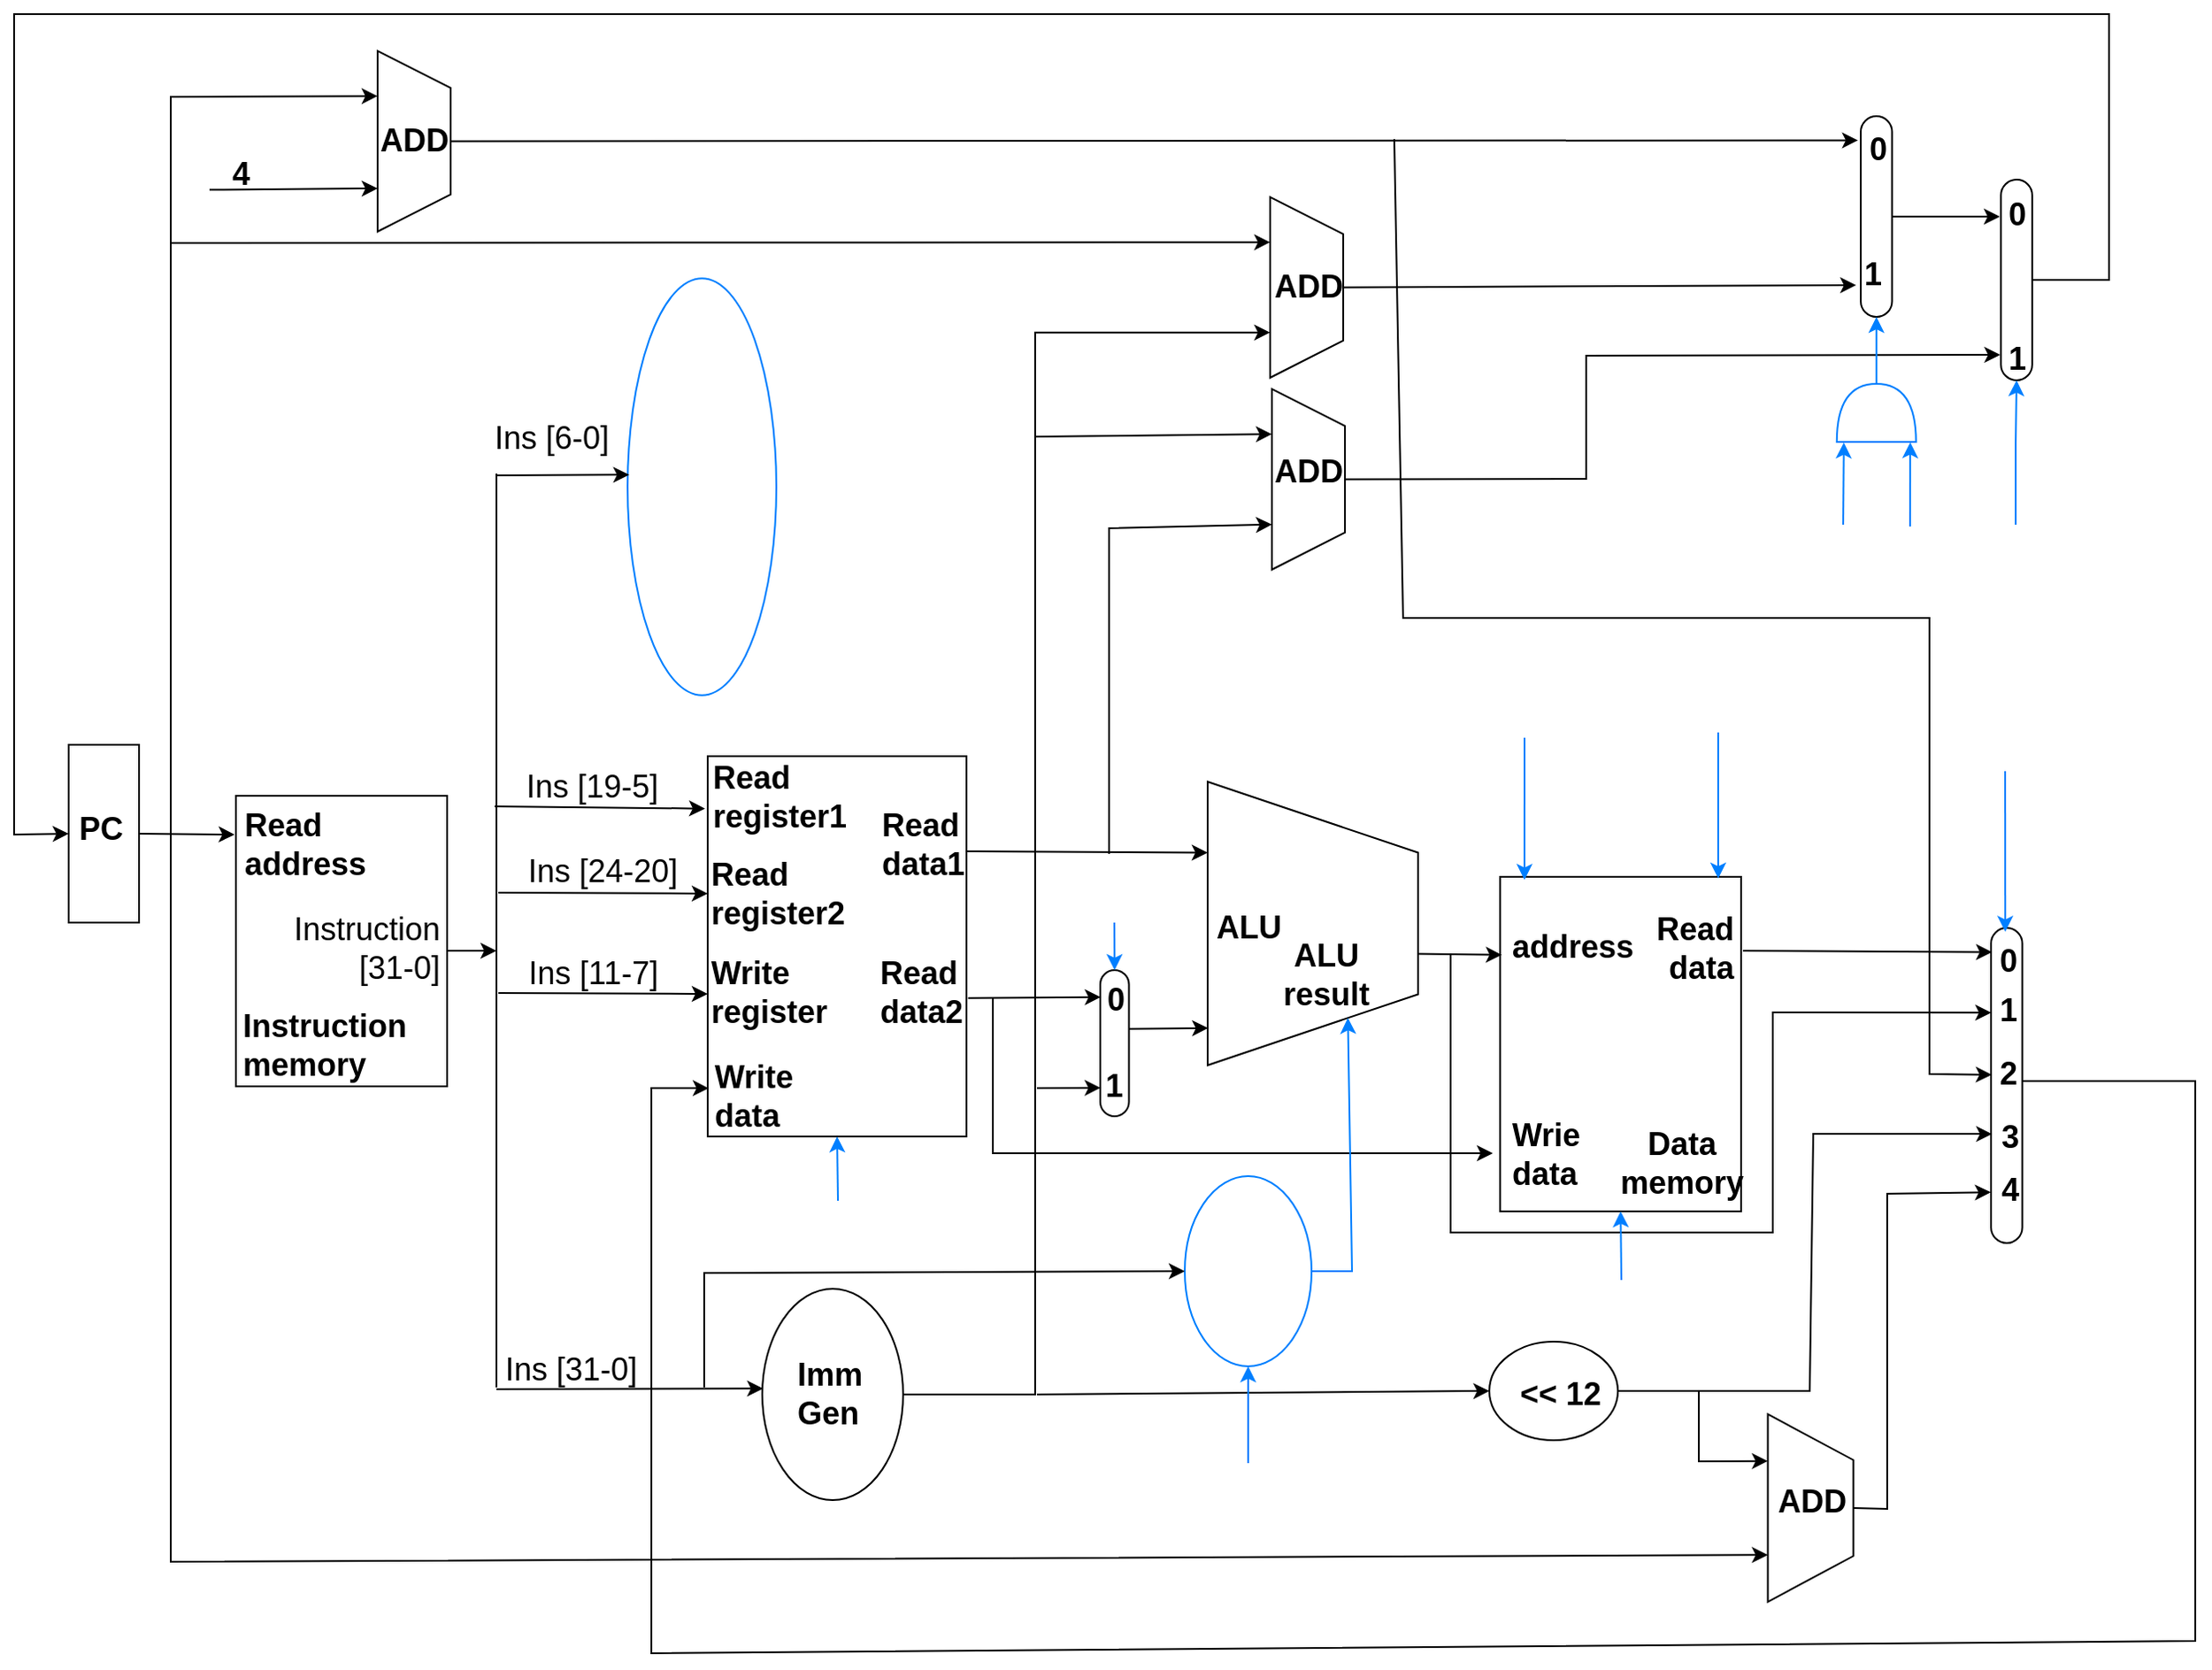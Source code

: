 <mxfile version="24.6.5" type="device">
  <diagram name="Page-1" id="edf60f1a-56cd-e834-aa8a-f176f3a09ee4">
    <mxGraphModel dx="2055" dy="733" grid="0" gridSize="10" guides="1" tooltips="1" connect="1" arrows="1" fold="1" page="0" pageScale="1" pageWidth="1100" pageHeight="850" background="none" math="0" shadow="0">
      <root>
        <mxCell id="0" />
        <mxCell id="1" parent="0" />
        <mxCell id="1gM_MYu2zcnsxkpQIaez-31" value="" style="group" parent="1" vertex="1" connectable="0">
          <mxGeometry x="-526" y="415.5" width="163" height="226" as="geometry" />
        </mxCell>
        <mxCell id="1gM_MYu2zcnsxkpQIaez-19" value="" style="rounded=0;whiteSpace=wrap;html=1;" parent="1gM_MYu2zcnsxkpQIaez-31" vertex="1">
          <mxGeometry y="6" width="147" height="216" as="geometry" />
        </mxCell>
        <mxCell id="1gM_MYu2zcnsxkpQIaez-23" value="&lt;span style=&quot;font-size: 18px;&quot;&gt;&lt;b&gt;Read&lt;/b&gt;&lt;/span&gt;&lt;div&gt;&lt;span style=&quot;font-size: 18px;&quot;&gt;&lt;b&gt;register1&lt;/b&gt;&lt;/span&gt;&lt;/div&gt;" style="text;html=1;align=left;verticalAlign=middle;resizable=0;points=[];autosize=1;strokeColor=none;fillColor=none;" parent="1gM_MYu2zcnsxkpQIaez-31" vertex="1">
          <mxGeometry x="1" y="2" width="94" height="55" as="geometry" />
        </mxCell>
        <mxCell id="1gM_MYu2zcnsxkpQIaez-26" value="&lt;span style=&quot;font-size: 18px;&quot;&gt;&lt;b&gt;Read&lt;/b&gt;&lt;/span&gt;&lt;div&gt;&lt;span style=&quot;font-size: 18px;&quot;&gt;&lt;b&gt;register2&lt;/b&gt;&lt;/span&gt;&lt;/div&gt;" style="text;html=1;align=left;verticalAlign=middle;resizable=0;points=[];autosize=1;strokeColor=none;fillColor=none;" parent="1gM_MYu2zcnsxkpQIaez-31" vertex="1">
          <mxGeometry y="57" width="94" height="55" as="geometry" />
        </mxCell>
        <mxCell id="1gM_MYu2zcnsxkpQIaez-27" value="&lt;span style=&quot;font-size: 18px;&quot;&gt;&lt;b&gt;Write&lt;/b&gt;&lt;/span&gt;&lt;div&gt;&lt;span style=&quot;font-size: 18px;&quot;&gt;&lt;b&gt;register&lt;/b&gt;&lt;/span&gt;&lt;/div&gt;" style="text;html=1;align=left;verticalAlign=middle;resizable=0;points=[];autosize=1;strokeColor=none;fillColor=none;" parent="1gM_MYu2zcnsxkpQIaez-31" vertex="1">
          <mxGeometry y="113" width="84" height="55" as="geometry" />
        </mxCell>
        <mxCell id="1gM_MYu2zcnsxkpQIaez-28" value="&lt;span style=&quot;font-size: 18px;&quot;&gt;&lt;b&gt;Write&lt;/b&gt;&lt;/span&gt;&lt;div&gt;&lt;span style=&quot;font-size: 18px;&quot;&gt;&lt;b&gt;data&lt;/b&gt;&lt;/span&gt;&lt;/div&gt;" style="text;html=1;align=left;verticalAlign=middle;resizable=0;points=[];autosize=1;strokeColor=none;fillColor=none;" parent="1gM_MYu2zcnsxkpQIaez-31" vertex="1">
          <mxGeometry x="2" y="172" width="63" height="55" as="geometry" />
        </mxCell>
        <mxCell id="1gM_MYu2zcnsxkpQIaez-29" value="&lt;span style=&quot;font-size: 18px;&quot;&gt;&lt;b&gt;Read&lt;/b&gt;&lt;/span&gt;&lt;div&gt;&lt;span style=&quot;font-size: 18px;&quot;&gt;&lt;b&gt;data&lt;/b&gt;&lt;/span&gt;&lt;span style=&quot;color: rgba(0, 0, 0, 0); font-family: monospace; font-size: 0px; background-color: initial;&quot;&gt;%3CmxGraphModel%3E%3Croot%3E%3CmxCell%20id%3D%220%22%2F%3E%3CmxCell%20id%3D%221%22%20parent%3D%220%22%2F%3E%3CmxCell%20id%3D%222%22%20value%3D%22%26lt%3Bspan%20style%3D%26quot%3Bfont-size%3A%2018px%3B%26quot%3B%26gt%3B%26lt%3Bb%26gt%3BRead%26lt%3B%2Fb%26gt%3B%26lt%3B%2Fspan%26gt%3B%26lt%3Bdiv%26gt%3B%26lt%3Bspan%20style%3D%26quot%3Bfont-size%3A%2018px%3B%26quot%3B%26gt%3B%26lt%3Bb%26gt%3Bregister1%26lt%3B%2Fb%26gt%3B%26lt%3B%2Fspan%26gt%3B%26lt%3B%2Fdiv%26gt%3B%22%20style%3D%22text%3Bhtml%3D1%3Balign%3Dleft%3BverticalAlign%3Dmiddle%3Bresizable%3D0%3Bpoints%3D%5B%5D%3Bautosize%3D1%3BstrokeColor%3Dnone%3BfillColor%3Dnone%3B%22%20vertex%3D%221%22%20parent%3D%221%22%3E%3CmxGeometry%20x%3D%22-472%22%20y%3D%22320%22%20width%3D%2294%22%20height%3D%2255%22%20as%3D%22geometry%22%2F%3E%3C%2FmxCell%3E%3C%2Froot%3E%3C%2FmxGraphModel%3E&lt;/span&gt;&lt;b style=&quot;font-size: 18px; background-color: initial;&quot;&gt;1&lt;/b&gt;&lt;/div&gt;" style="text;html=1;align=left;verticalAlign=middle;resizable=0;points=[];autosize=1;strokeColor=none;fillColor=none;" parent="1gM_MYu2zcnsxkpQIaez-31" vertex="1">
          <mxGeometry x="97" y="28.5" width="65" height="55" as="geometry" />
        </mxCell>
        <mxCell id="1gM_MYu2zcnsxkpQIaez-30" value="&lt;span style=&quot;font-size: 18px;&quot;&gt;&lt;b&gt;Read&lt;/b&gt;&lt;/span&gt;&lt;div&gt;&lt;span style=&quot;font-size: 18px;&quot;&gt;&lt;b&gt;data2&lt;/b&gt;&lt;/span&gt;&lt;/div&gt;" style="text;html=1;align=left;verticalAlign=middle;resizable=0;points=[];autosize=1;strokeColor=none;fillColor=none;" parent="1gM_MYu2zcnsxkpQIaez-31" vertex="1">
          <mxGeometry x="96" y="113" width="65" height="55" as="geometry" />
        </mxCell>
        <mxCell id="1gM_MYu2zcnsxkpQIaez-37" value="" style="group" parent="1" vertex="1" connectable="0">
          <mxGeometry x="-794" y="444" width="120" height="169" as="geometry" />
        </mxCell>
        <mxCell id="1gM_MYu2zcnsxkpQIaez-32" value="" style="rounded=0;whiteSpace=wrap;html=1;points=[[0,0,0,0,0],[0,0.18,0,0,0],[0,0.5,0,0,0],[0,0.75,0,0,0],[0,1,0,0,0],[0.25,0,0,0,0],[0.25,1,0,0,0],[0.5,0,0,0,0],[0.5,1,0,0,0],[0.75,0,0,0,0],[0.75,1,0,0,0],[1,0,0,0,0],[1,0.25,0,0,0],[1,0.5,0,0,0],[1,0.75,0,0,0],[1,1,0,0,0]];" parent="1gM_MYu2zcnsxkpQIaez-37" vertex="1">
          <mxGeometry width="120" height="165" as="geometry" />
        </mxCell>
        <mxCell id="1gM_MYu2zcnsxkpQIaez-33" value="&lt;span style=&quot;font-size: 18px;&quot;&gt;&lt;b&gt;Read&lt;/b&gt;&lt;/span&gt;&lt;div&gt;&lt;span style=&quot;font-size: 18px;&quot;&gt;&lt;b&gt;address&lt;/b&gt;&lt;/span&gt;&lt;/div&gt;" style="text;html=1;align=left;verticalAlign=middle;resizable=0;points=[];autosize=1;strokeColor=none;fillColor=none;" parent="1gM_MYu2zcnsxkpQIaez-37" vertex="1">
          <mxGeometry x="3" width="87" height="55" as="geometry" />
        </mxCell>
        <mxCell id="1gM_MYu2zcnsxkpQIaez-34" value="&lt;span style=&quot;font-size: 18px;&quot;&gt;&lt;b&gt;Instruction&lt;/b&gt;&lt;/span&gt;&lt;div&gt;&lt;span style=&quot;font-size: 18px;&quot;&gt;&lt;b&gt;memory&lt;/b&gt;&lt;/span&gt;&lt;/div&gt;" style="text;html=1;align=left;verticalAlign=middle;resizable=0;points=[];autosize=1;strokeColor=none;fillColor=none;" parent="1gM_MYu2zcnsxkpQIaez-37" vertex="1">
          <mxGeometry x="2" y="114" width="111" height="55" as="geometry" />
        </mxCell>
        <mxCell id="1gM_MYu2zcnsxkpQIaez-35" value="&lt;span style=&quot;font-size: 18px;&quot;&gt;Instruction&lt;/span&gt;&lt;div&gt;&lt;span style=&quot;font-size: 18px;&quot;&gt;[31-0]&lt;/span&gt;&lt;/div&gt;" style="text;html=1;align=right;verticalAlign=middle;resizable=0;points=[];autosize=1;strokeColor=none;fillColor=none;" parent="1gM_MYu2zcnsxkpQIaez-37" vertex="1">
          <mxGeometry x="16" y="59" width="101" height="55" as="geometry" />
        </mxCell>
        <mxCell id="1gM_MYu2zcnsxkpQIaez-40" value="" style="group" parent="1" vertex="1" connectable="0">
          <mxGeometry x="-495" y="724" width="80" height="120" as="geometry" />
        </mxCell>
        <mxCell id="1gM_MYu2zcnsxkpQIaez-38" value="" style="ellipse;whiteSpace=wrap;html=1;rotation=90;" parent="1gM_MYu2zcnsxkpQIaez-40" vertex="1">
          <mxGeometry x="-20" y="20" width="120" height="80" as="geometry" />
        </mxCell>
        <mxCell id="1gM_MYu2zcnsxkpQIaez-39" value="&lt;span style=&quot;font-size: 18px;&quot;&gt;&lt;b&gt;Imm&lt;/b&gt;&lt;/span&gt;&lt;div&gt;&lt;span style=&quot;font-size: 18px;&quot;&gt;&lt;b&gt;Gen&lt;/b&gt;&lt;/span&gt;&lt;/div&gt;" style="text;html=1;align=left;verticalAlign=middle;resizable=0;points=[];autosize=1;strokeColor=none;fillColor=none;" parent="1gM_MYu2zcnsxkpQIaez-40" vertex="1">
          <mxGeometry x="18" y="32.5" width="55" height="55" as="geometry" />
        </mxCell>
        <mxCell id="1gM_MYu2zcnsxkpQIaez-47" value="" style="group" parent="1" vertex="1" connectable="0">
          <mxGeometry x="-889" y="415" width="50" height="101" as="geometry" />
        </mxCell>
        <mxCell id="1gM_MYu2zcnsxkpQIaez-45" value="" style="rounded=0;whiteSpace=wrap;html=1;" parent="1gM_MYu2zcnsxkpQIaez-47" vertex="1">
          <mxGeometry width="40" height="101" as="geometry" />
        </mxCell>
        <mxCell id="1gM_MYu2zcnsxkpQIaez-46" value="&lt;b style=&quot;font-size: 18px;&quot;&gt;PC&lt;/b&gt;" style="text;html=1;align=left;verticalAlign=middle;resizable=0;points=[];autosize=1;strokeColor=none;fillColor=none;" parent="1gM_MYu2zcnsxkpQIaez-47" vertex="1">
          <mxGeometry x="3.5" y="31" width="43" height="34" as="geometry" />
        </mxCell>
        <mxCell id="1gM_MYu2zcnsxkpQIaez-55" value="" style="group" parent="1" vertex="1" connectable="0">
          <mxGeometry x="-575.63" y="131" width="160.63" height="275" as="geometry" />
        </mxCell>
        <mxCell id="1gM_MYu2zcnsxkpQIaez-51" value="" style="ellipse;whiteSpace=wrap;html=1;rotation=90;fillColor=#FFFFFF;strokeColor=#007FFF;" parent="1gM_MYu2zcnsxkpQIaez-55" vertex="1">
          <mxGeometry x="-72" y="95.25" width="236.75" height="84.5" as="geometry" />
        </mxCell>
        <mxCell id="1gM_MYu2zcnsxkpQIaez-62" value="" style="group" parent="1" vertex="1" connectable="0">
          <mxGeometry x="-255" y="660" width="72" height="108" as="geometry" />
        </mxCell>
        <mxCell id="1gM_MYu2zcnsxkpQIaez-60" value="" style="ellipse;whiteSpace=wrap;html=1;rotation=90;strokeColor=#007FFF;" parent="1gM_MYu2zcnsxkpQIaez-62" vertex="1">
          <mxGeometry x="-18" y="18" width="108" height="72" as="geometry" />
        </mxCell>
        <mxCell id="1gM_MYu2zcnsxkpQIaez-64" value="" style="group" parent="1" vertex="1" connectable="0">
          <mxGeometry x="-242" y="436" width="140.25" height="161" as="geometry" />
        </mxCell>
        <mxCell id="1gM_MYu2zcnsxkpQIaez-65" value="" style="shape=trapezoid;perimeter=trapezoidPerimeter;whiteSpace=wrap;html=1;fixedSize=1;rotation=90;size=40.28;" parent="1gM_MYu2zcnsxkpQIaez-64" vertex="1">
          <mxGeometry x="-20.75" y="20.75" width="161" height="119.5" as="geometry" />
        </mxCell>
        <mxCell id="1gM_MYu2zcnsxkpQIaez-66" value="&lt;div style=&quot;&quot;&gt;&lt;b style=&quot;font-size: 18px; background-color: initial;&quot;&gt;ALU&lt;/b&gt;&lt;/div&gt;" style="text;html=1;align=center;verticalAlign=middle;resizable=0;points=[];autosize=1;strokeColor=none;fillColor=none;" parent="1gM_MYu2zcnsxkpQIaez-64" vertex="1">
          <mxGeometry x="-5" y="66" width="55" height="34" as="geometry" />
        </mxCell>
        <mxCell id="1gM_MYu2zcnsxkpQIaez-68" value="&lt;div style=&quot;&quot;&gt;&lt;span style=&quot;font-size: 18px;&quot;&gt;&lt;b&gt;ALU&lt;/b&gt;&lt;/span&gt;&lt;/div&gt;&lt;div style=&quot;&quot;&gt;&lt;span style=&quot;font-size: 18px;&quot;&gt;&lt;b&gt;result&lt;/b&gt;&lt;/span&gt;&lt;/div&gt;" style="text;html=1;align=center;verticalAlign=middle;resizable=0;points=[];autosize=1;strokeColor=none;fillColor=none;" parent="1gM_MYu2zcnsxkpQIaez-64" vertex="1">
          <mxGeometry x="33" y="82" width="67" height="55" as="geometry" />
        </mxCell>
        <mxCell id="1gM_MYu2zcnsxkpQIaez-70" value="" style="group" parent="1" vertex="1" connectable="0">
          <mxGeometry x="-58" y="490" width="119" height="190" as="geometry" />
        </mxCell>
        <mxCell id="1gM_MYu2zcnsxkpQIaez-71" value="" style="rounded=0;whiteSpace=wrap;html=1;" parent="1gM_MYu2zcnsxkpQIaez-70" vertex="1">
          <mxGeometry x="-17.85" width="136.85" height="190" as="geometry" />
        </mxCell>
        <mxCell id="1gM_MYu2zcnsxkpQIaez-72" value="&lt;div&gt;&lt;span style=&quot;font-size: 18px;&quot;&gt;&lt;b&gt;address&lt;/b&gt;&lt;/span&gt;&lt;/div&gt;" style="text;html=1;align=left;verticalAlign=middle;resizable=0;points=[];autosize=1;strokeColor=none;fillColor=none;" parent="1gM_MYu2zcnsxkpQIaez-70" vertex="1">
          <mxGeometry x="-12.892" y="22.5" width="87" height="34" as="geometry" />
        </mxCell>
        <mxCell id="1gM_MYu2zcnsxkpQIaez-73" value="&lt;span style=&quot;font-size: 18px;&quot;&gt;&lt;b&gt;Wrie&lt;/b&gt;&lt;/span&gt;&lt;div&gt;&lt;span style=&quot;font-size: 18px;&quot;&gt;&lt;b&gt;data&lt;/b&gt;&lt;/span&gt;&lt;/div&gt;" style="text;html=1;align=left;verticalAlign=middle;resizable=0;points=[];autosize=1;strokeColor=none;fillColor=none;" parent="1gM_MYu2zcnsxkpQIaez-70" vertex="1">
          <mxGeometry x="-12.892" y="130" width="57" height="55" as="geometry" />
        </mxCell>
        <mxCell id="1gM_MYu2zcnsxkpQIaez-74" value="&lt;span style=&quot;font-size: 18px;&quot;&gt;&lt;b&gt;Read&lt;/b&gt;&lt;/span&gt;&lt;div&gt;&lt;span style=&quot;font-size: 18px;&quot;&gt;&lt;b&gt;data&lt;/b&gt;&lt;/span&gt;&lt;/div&gt;" style="text;html=1;align=right;verticalAlign=middle;resizable=0;points=[];autosize=1;strokeColor=none;fillColor=none;" parent="1gM_MYu2zcnsxkpQIaez-70" vertex="1">
          <mxGeometry x="53.55" y="13" width="62" height="55" as="geometry" />
        </mxCell>
        <mxCell id="1gM_MYu2zcnsxkpQIaez-76" value="&lt;span style=&quot;font-size: 18px;&quot;&gt;&lt;b&gt;Data&lt;/b&gt;&lt;/span&gt;&lt;div&gt;&lt;span style=&quot;font-size: 18px;&quot;&gt;&lt;b&gt;memory&lt;/b&gt;&lt;/span&gt;&lt;/div&gt;" style="text;html=1;align=center;verticalAlign=middle;resizable=0;points=[];autosize=1;strokeColor=none;fillColor=none;" parent="1gM_MYu2zcnsxkpQIaez-70" vertex="1">
          <mxGeometry x="40.55" y="135" width="88" height="55" as="geometry" />
        </mxCell>
        <mxCell id="1gM_MYu2zcnsxkpQIaez-81" value="" style="endArrow=classic;html=1;rounded=0;exitX=1;exitY=0.5;exitDx=0;exitDy=0;entryX=-0.043;entryY=0.4;entryDx=0;entryDy=0;entryPerimeter=0;" parent="1" source="1gM_MYu2zcnsxkpQIaez-45" target="1gM_MYu2zcnsxkpQIaez-33" edge="1">
          <mxGeometry width="50" height="50" relative="1" as="geometry">
            <mxPoint x="-27" y="340" as="sourcePoint" />
            <mxPoint x="23" y="290" as="targetPoint" />
          </mxGeometry>
        </mxCell>
        <mxCell id="1gM_MYu2zcnsxkpQIaez-83" value="" style="endArrow=classic;html=1;rounded=0;entryX=0.5;entryY=1;entryDx=0;entryDy=0;" parent="1" edge="1">
          <mxGeometry width="50" height="50" relative="1" as="geometry">
            <mxPoint x="-809" y="99.78" as="sourcePoint" />
            <mxPoint x="-713.5" y="99.0" as="targetPoint" />
          </mxGeometry>
        </mxCell>
        <mxCell id="1gM_MYu2zcnsxkpQIaez-85" value="&lt;span style=&quot;font-size: 18px;&quot;&gt;&lt;b&gt;4&lt;/b&gt;&lt;/span&gt;" style="text;html=1;align=left;verticalAlign=middle;resizable=0;points=[];autosize=1;strokeColor=none;fillColor=none;" parent="1" vertex="1">
          <mxGeometry x="-798" y="74" width="28" height="34" as="geometry" />
        </mxCell>
        <mxCell id="1gM_MYu2zcnsxkpQIaez-91" value="" style="endArrow=classic;html=1;rounded=0;entryX=0.25;entryY=1;entryDx=0;entryDy=0;" parent="1" target="ywD8RWNssoRgn9kZ_ETu-80" edge="1">
          <mxGeometry width="50" height="50" relative="1" as="geometry">
            <mxPoint x="-831" y="466" as="sourcePoint" />
            <mxPoint x="-739" y="-16" as="targetPoint" />
            <Array as="points">
              <mxPoint x="-831" y="47" />
            </Array>
          </mxGeometry>
        </mxCell>
        <mxCell id="1gM_MYu2zcnsxkpQIaez-93" value="" style="group" parent="1" vertex="1" connectable="0">
          <mxGeometry x="-303" y="543" width="38" height="83" as="geometry" />
        </mxCell>
        <mxCell id="1gM_MYu2zcnsxkpQIaez-94" value="" style="rounded=1;whiteSpace=wrap;html=1;arcSize=50;" parent="1gM_MYu2zcnsxkpQIaez-93" vertex="1">
          <mxGeometry width="16.286" height="83" as="geometry" />
        </mxCell>
        <mxCell id="ywD8RWNssoRgn9kZ_ETu-95" value="&lt;span style=&quot;font-size: 18px;&quot;&gt;&lt;b&gt;1&lt;/b&gt;&lt;/span&gt;" style="text;html=1;align=left;verticalAlign=middle;resizable=0;points=[];autosize=1;strokeColor=none;fillColor=none;" parent="1gM_MYu2zcnsxkpQIaez-93" vertex="1">
          <mxGeometry x="0.996" y="49" width="28" height="34" as="geometry" />
        </mxCell>
        <mxCell id="ywD8RWNssoRgn9kZ_ETu-94" value="&lt;span style=&quot;font-size: 18px;&quot;&gt;&lt;b&gt;0&lt;/b&gt;&lt;/span&gt;" style="text;html=1;align=left;verticalAlign=middle;resizable=0;points=[];autosize=1;strokeColor=none;fillColor=none;" parent="1gM_MYu2zcnsxkpQIaez-93" vertex="1">
          <mxGeometry x="1.996" width="28" height="34" as="geometry" />
        </mxCell>
        <mxCell id="1gM_MYu2zcnsxkpQIaez-97" value="" style="endArrow=none;html=1;rounded=0;" parent="1" edge="1">
          <mxGeometry width="50" height="50" relative="1" as="geometry">
            <mxPoint x="-646" y="780" as="sourcePoint" />
            <mxPoint x="-646" y="261" as="targetPoint" />
          </mxGeometry>
        </mxCell>
        <mxCell id="1gM_MYu2zcnsxkpQIaez-98" value="" style="endArrow=classic;html=1;rounded=0;entryX=0.471;entryY=0.989;entryDx=0;entryDy=0;entryPerimeter=0;" parent="1" target="1gM_MYu2zcnsxkpQIaez-51" edge="1">
          <mxGeometry width="50" height="50" relative="1" as="geometry">
            <mxPoint x="-646" y="262" as="sourcePoint" />
            <mxPoint x="15" y="473" as="targetPoint" />
          </mxGeometry>
        </mxCell>
        <mxCell id="1gM_MYu2zcnsxkpQIaez-100" value="" style="endArrow=classic;html=1;rounded=0;entryX=-0.027;entryY=0.614;entryDx=0;entryDy=0;entryPerimeter=0;" parent="1" target="1gM_MYu2zcnsxkpQIaez-23" edge="1">
          <mxGeometry width="50" height="50" relative="1" as="geometry">
            <mxPoint x="-647" y="450" as="sourcePoint" />
            <mxPoint x="-547" y="451" as="targetPoint" />
          </mxGeometry>
        </mxCell>
        <mxCell id="1gM_MYu2zcnsxkpQIaez-101" value="" style="endArrow=classic;html=1;rounded=0;entryX=-0.025;entryY=0.582;entryDx=0;entryDy=0;entryPerimeter=0;" parent="1" edge="1">
          <mxGeometry width="50" height="50" relative="1" as="geometry">
            <mxPoint x="-644.9" y="499" as="sourcePoint" />
            <mxPoint x="-526.0" y="499.51" as="targetPoint" />
          </mxGeometry>
        </mxCell>
        <mxCell id="1gM_MYu2zcnsxkpQIaez-102" value="" style="endArrow=classic;html=1;rounded=0;entryX=0.472;entryY=0.994;entryDx=0;entryDy=0;entryPerimeter=0;" parent="1" target="1gM_MYu2zcnsxkpQIaez-38" edge="1">
          <mxGeometry width="50" height="50" relative="1" as="geometry">
            <mxPoint x="-646" y="781" as="sourcePoint" />
            <mxPoint x="-500" y="705" as="targetPoint" />
          </mxGeometry>
        </mxCell>
        <mxCell id="1gM_MYu2zcnsxkpQIaez-103" value="" style="endArrow=classic;html=1;rounded=0;entryX=-0.025;entryY=0.582;entryDx=0;entryDy=0;entryPerimeter=0;" parent="1" edge="1">
          <mxGeometry width="50" height="50" relative="1" as="geometry">
            <mxPoint x="-644.9" y="556" as="sourcePoint" />
            <mxPoint x="-526.0" y="556.51" as="targetPoint" />
          </mxGeometry>
        </mxCell>
        <mxCell id="1gM_MYu2zcnsxkpQIaez-106" value="" style="endArrow=classic;html=1;rounded=0;edgeStyle=elbowEdgeStyle;exitX=0.5;exitY=0;exitDx=0;exitDy=0;entryX=0.75;entryY=1;entryDx=0;entryDy=0;" parent="1" source="1gM_MYu2zcnsxkpQIaez-38" target="ywD8RWNssoRgn9kZ_ETu-76" edge="1">
          <mxGeometry width="50" height="50" relative="1" as="geometry">
            <mxPoint x="-417" y="709" as="sourcePoint" />
            <mxPoint x="-296.2" y="185.5" as="targetPoint" />
            <Array as="points">
              <mxPoint x="-340" y="446" />
            </Array>
          </mxGeometry>
        </mxCell>
        <mxCell id="1gM_MYu2zcnsxkpQIaez-107" value="" style="endArrow=classic;html=1;rounded=0;exitX=0.5;exitY=0;exitDx=0;exitDy=0;entryX=-0.015;entryY=0.532;entryDx=0;entryDy=0;entryPerimeter=0;" parent="1" source="ywD8RWNssoRgn9kZ_ETu-76" edge="1">
          <mxGeometry width="50" height="50" relative="1" as="geometry">
            <mxPoint x="-88.002" y="145.002" as="sourcePoint" />
            <mxPoint x="126.385" y="153.956" as="targetPoint" />
          </mxGeometry>
        </mxCell>
        <mxCell id="1gM_MYu2zcnsxkpQIaez-108" value="" style="endArrow=classic;html=1;rounded=0;entryX=0.01;entryY=0.179;entryDx=0;entryDy=0;entryPerimeter=0;exitX=0.5;exitY=0;exitDx=0;exitDy=0;" parent="1" source="ywD8RWNssoRgn9kZ_ETu-80" edge="1">
          <mxGeometry width="50" height="50" relative="1" as="geometry">
            <mxPoint x="-638" y="60" as="sourcePoint" />
            <mxPoint x="127.41" y="71.707" as="targetPoint" />
          </mxGeometry>
        </mxCell>
        <mxCell id="ywD8RWNssoRgn9kZ_ETu-1" value="" style="endArrow=classic;html=1;rounded=0;exitX=1.006;exitY=0.636;exitDx=0;exitDy=0;exitPerimeter=0;entryX=0.016;entryY=0.185;entryDx=0;entryDy=0;entryPerimeter=0;" parent="1" source="1gM_MYu2zcnsxkpQIaez-19" target="1gM_MYu2zcnsxkpQIaez-94" edge="1">
          <mxGeometry width="50" height="50" relative="1" as="geometry">
            <mxPoint x="-340" y="559" as="sourcePoint" />
            <mxPoint x="-307" y="559" as="targetPoint" />
          </mxGeometry>
        </mxCell>
        <mxCell id="ywD8RWNssoRgn9kZ_ETu-2" value="" style="endArrow=classic;html=1;rounded=0;entryX=0.012;entryY=0.805;entryDx=0;entryDy=0;entryPerimeter=0;" parent="1" target="1gM_MYu2zcnsxkpQIaez-94" edge="1">
          <mxGeometry width="50" height="50" relative="1" as="geometry">
            <mxPoint x="-339" y="610" as="sourcePoint" />
            <mxPoint x="-310" y="623" as="targetPoint" />
          </mxGeometry>
        </mxCell>
        <mxCell id="ywD8RWNssoRgn9kZ_ETu-3" value="" style="endArrow=classic;html=1;rounded=0;entryX=0.869;entryY=0.998;entryDx=0;entryDy=0;entryPerimeter=0;exitX=0.985;exitY=0.402;exitDx=0;exitDy=0;exitPerimeter=0;" parent="1" source="1gM_MYu2zcnsxkpQIaez-94" target="1gM_MYu2zcnsxkpQIaez-65" edge="1">
          <mxGeometry width="50" height="50" relative="1" as="geometry">
            <mxPoint x="-213" y="610" as="sourcePoint" />
            <mxPoint x="-154" y="569" as="targetPoint" />
          </mxGeometry>
        </mxCell>
        <mxCell id="ywD8RWNssoRgn9kZ_ETu-4" value="" style="endArrow=classic;html=1;rounded=0;exitX=1;exitY=0.25;exitDx=0;exitDy=0;entryX=0.25;entryY=1;entryDx=0;entryDy=0;" parent="1" source="1gM_MYu2zcnsxkpQIaez-19" target="1gM_MYu2zcnsxkpQIaez-65" edge="1">
          <mxGeometry width="50" height="50" relative="1" as="geometry">
            <mxPoint x="-303" y="438" as="sourcePoint" />
            <mxPoint x="-145" y="404" as="targetPoint" />
          </mxGeometry>
        </mxCell>
        <mxCell id="ywD8RWNssoRgn9kZ_ETu-5" value="" style="endArrow=classic;html=1;rounded=0;entryX=-0.046;entryY=0.643;entryDx=0;entryDy=0;entryPerimeter=0;exitX=0.607;exitY=0.003;exitDx=0;exitDy=0;exitPerimeter=0;" parent="1" source="1gM_MYu2zcnsxkpQIaez-65" target="1gM_MYu2zcnsxkpQIaez-72" edge="1">
          <mxGeometry width="50" height="50" relative="1" as="geometry">
            <mxPoint x="-126" y="534" as="sourcePoint" />
            <mxPoint x="-85" y="534" as="targetPoint" />
          </mxGeometry>
        </mxCell>
        <mxCell id="ywD8RWNssoRgn9kZ_ETu-6" value="" style="endArrow=classic;html=1;rounded=0;" parent="1" edge="1">
          <mxGeometry width="50" height="50" relative="1" as="geometry">
            <mxPoint x="-364" y="559" as="sourcePoint" />
            <mxPoint x="-80" y="647" as="targetPoint" />
            <Array as="points">
              <mxPoint x="-364" y="647" />
            </Array>
          </mxGeometry>
        </mxCell>
        <mxCell id="ywD8RWNssoRgn9kZ_ETu-8" value="" style="endArrow=classic;html=1;rounded=0;entryX=0.5;entryY=1;entryDx=0;entryDy=0;" parent="1" target="1gM_MYu2zcnsxkpQIaez-60" edge="1">
          <mxGeometry width="50" height="50" relative="1" as="geometry">
            <mxPoint x="-528" y="780" as="sourcePoint" />
            <mxPoint x="-291" y="712" as="targetPoint" />
            <Array as="points">
              <mxPoint x="-528" y="745" />
              <mxPoint x="-528" y="715" />
            </Array>
          </mxGeometry>
        </mxCell>
        <mxCell id="ywD8RWNssoRgn9kZ_ETu-14" value="" style="endArrow=classic;html=1;rounded=0;entryX=0.031;entryY=0.077;entryDx=0;entryDy=0;entryPerimeter=0;" parent="1" target="ywD8RWNssoRgn9kZ_ETu-41" edge="1">
          <mxGeometry width="50" height="50" relative="1" as="geometry">
            <mxPoint x="62" y="532" as="sourcePoint" />
            <mxPoint x="202" y="532.782" as="targetPoint" />
          </mxGeometry>
        </mxCell>
        <mxCell id="ywD8RWNssoRgn9kZ_ETu-16" value="" style="endArrow=classic;html=1;rounded=0;entryX=0.006;entryY=0.269;entryDx=0;entryDy=0;entryPerimeter=0;" parent="1" target="ywD8RWNssoRgn9kZ_ETu-41" edge="1">
          <mxGeometry width="50" height="50" relative="1" as="geometry">
            <mxPoint x="-104" y="534" as="sourcePoint" />
            <mxPoint x="202" y="582.25" as="targetPoint" />
            <Array as="points">
              <mxPoint x="-104" y="692" />
              <mxPoint x="79" y="692" />
              <mxPoint x="79" y="567" />
            </Array>
          </mxGeometry>
        </mxCell>
        <mxCell id="ywD8RWNssoRgn9kZ_ETu-17" value="" style="endArrow=classic;html=1;rounded=0;entryX=0.004;entryY=0.873;entryDx=0;entryDy=0;entryPerimeter=0;exitX=0.985;exitY=0.486;exitDx=0;exitDy=0;exitPerimeter=0;" parent="1" source="ywD8RWNssoRgn9kZ_ETu-41" target="1gM_MYu2zcnsxkpQIaez-19" edge="1">
          <mxGeometry width="50" height="50" relative="1" as="geometry">
            <mxPoint x="249.946" y="606.39" as="sourcePoint" />
            <mxPoint x="-558" y="605" as="targetPoint" />
            <Array as="points">
              <mxPoint x="319" y="606" />
              <mxPoint x="319" y="924" />
              <mxPoint x="-558" y="931" />
              <mxPoint x="-558" y="610" />
            </Array>
          </mxGeometry>
        </mxCell>
        <mxCell id="ywD8RWNssoRgn9kZ_ETu-21" value="" style="endArrow=classic;html=1;rounded=0;entryX=0;entryY=0.5;entryDx=0;entryDy=0;exitX=1;exitY=0.5;exitDx=0;exitDy=0;" parent="1" source="ywD8RWNssoRgn9kZ_ETu-135" target="1gM_MYu2zcnsxkpQIaez-45" edge="1">
          <mxGeometry width="50" height="50" relative="1" as="geometry">
            <mxPoint x="270" y="170" as="sourcePoint" />
            <mxPoint x="-890" y="439" as="targetPoint" />
            <Array as="points">
              <mxPoint x="270" y="151" />
              <mxPoint x="270" />
              <mxPoint x="-920" />
              <mxPoint x="-920" y="466" />
            </Array>
          </mxGeometry>
        </mxCell>
        <mxCell id="ywD8RWNssoRgn9kZ_ETu-23" value="" style="endArrow=classic;html=1;rounded=0;entryX=0.25;entryY=1;entryDx=0;entryDy=0;" parent="1" target="ywD8RWNssoRgn9kZ_ETu-76" edge="1">
          <mxGeometry width="50" height="50" relative="1" as="geometry">
            <mxPoint x="-831" y="130" as="sourcePoint" />
            <mxPoint x="-255" y="128" as="targetPoint" />
            <Array as="points" />
          </mxGeometry>
        </mxCell>
        <mxCell id="ywD8RWNssoRgn9kZ_ETu-24" value="" style="endArrow=classic;html=1;rounded=0;exitX=0.998;exitY=0.533;exitDx=0;exitDy=0;exitPerimeter=0;" parent="1" source="1gM_MYu2zcnsxkpQIaez-32" edge="1">
          <mxGeometry width="50" height="50" relative="1" as="geometry">
            <mxPoint x="-573" y="529" as="sourcePoint" />
            <mxPoint x="-646" y="532" as="targetPoint" />
          </mxGeometry>
        </mxCell>
        <mxCell id="ywD8RWNssoRgn9kZ_ETu-48" value="" style="group" parent="1" vertex="1" connectable="0">
          <mxGeometry x="203" y="516" width="29" height="182" as="geometry" />
        </mxCell>
        <mxCell id="ywD8RWNssoRgn9kZ_ETu-41" value="" style="rounded=1;whiteSpace=wrap;html=1;arcSize=50;" parent="ywD8RWNssoRgn9kZ_ETu-48" vertex="1">
          <mxGeometry y="3" width="17.755" height="179" as="geometry" />
        </mxCell>
        <mxCell id="ywD8RWNssoRgn9kZ_ETu-43" value="&lt;span style=&quot;font-size: 18px;&quot;&gt;&lt;b&gt;0&lt;/b&gt;&lt;/span&gt;" style="text;html=1;align=left;verticalAlign=middle;resizable=0;points=[];autosize=1;strokeColor=none;fillColor=none;" parent="ywD8RWNssoRgn9kZ_ETu-48" vertex="1">
          <mxGeometry x="3.001" y="5" width="28" height="34" as="geometry" />
        </mxCell>
        <mxCell id="ywD8RWNssoRgn9kZ_ETu-44" value="&lt;span style=&quot;font-size: 18px;&quot;&gt;&lt;b&gt;1&lt;/b&gt;&lt;/span&gt;" style="text;html=1;align=left;verticalAlign=middle;resizable=0;points=[];autosize=1;strokeColor=none;fillColor=none;" parent="ywD8RWNssoRgn9kZ_ETu-48" vertex="1">
          <mxGeometry x="3.001" y="33" width="28" height="34" as="geometry" />
        </mxCell>
        <mxCell id="ywD8RWNssoRgn9kZ_ETu-45" value="&lt;span style=&quot;font-size: 18px;&quot;&gt;&lt;b&gt;3&lt;/b&gt;&lt;/span&gt;" style="text;html=1;align=left;verticalAlign=middle;resizable=0;points=[];autosize=1;strokeColor=none;fillColor=none;" parent="ywD8RWNssoRgn9kZ_ETu-48" vertex="1">
          <mxGeometry x="4.185" y="105" width="28" height="34" as="geometry" />
        </mxCell>
        <mxCell id="ywD8RWNssoRgn9kZ_ETu-46" value="&lt;span style=&quot;font-size: 18px;&quot;&gt;&lt;b&gt;2&lt;/b&gt;&lt;/span&gt;" style="text;html=1;align=left;verticalAlign=middle;resizable=0;points=[];autosize=1;strokeColor=none;fillColor=none;" parent="ywD8RWNssoRgn9kZ_ETu-48" vertex="1">
          <mxGeometry x="3.001" y="69" width="28" height="34" as="geometry" />
        </mxCell>
        <mxCell id="ywD8RWNssoRgn9kZ_ETu-47" value="&lt;span style=&quot;font-size: 18px;&quot;&gt;&lt;b&gt;4&lt;/b&gt;&lt;/span&gt;" style="text;html=1;align=left;verticalAlign=middle;resizable=0;points=[];autosize=1;strokeColor=none;fillColor=none;" parent="ywD8RWNssoRgn9kZ_ETu-48" vertex="1">
          <mxGeometry x="4.185" y="135" width="28" height="34" as="geometry" />
        </mxCell>
        <mxCell id="ywD8RWNssoRgn9kZ_ETu-49" value="" style="endArrow=classic;html=1;rounded=0;entryX=0.022;entryY=0.466;entryDx=0;entryDy=0;entryPerimeter=0;" parent="1" target="ywD8RWNssoRgn9kZ_ETu-41" edge="1">
          <mxGeometry width="50" height="50" relative="1" as="geometry">
            <mxPoint x="-136" y="71" as="sourcePoint" />
            <mxPoint x="168" y="623" as="targetPoint" />
            <Array as="points">
              <mxPoint x="-131" y="343" />
              <mxPoint x="168" y="343" />
              <mxPoint x="168" y="602" />
            </Array>
          </mxGeometry>
        </mxCell>
        <mxCell id="ywD8RWNssoRgn9kZ_ETu-52" value="" style="group" parent="1" vertex="1" connectable="0">
          <mxGeometry x="-82" y="754" width="73" height="56" as="geometry" />
        </mxCell>
        <mxCell id="ywD8RWNssoRgn9kZ_ETu-50" value="" style="ellipse;whiteSpace=wrap;html=1;" parent="ywD8RWNssoRgn9kZ_ETu-52" vertex="1">
          <mxGeometry width="73" height="56" as="geometry" />
        </mxCell>
        <mxCell id="ywD8RWNssoRgn9kZ_ETu-51" value="&lt;span style=&quot;font-size: 18px;&quot;&gt;&lt;b&gt;&amp;lt;&amp;lt; 12&lt;/b&gt;&lt;/span&gt;" style="text;html=1;align=center;verticalAlign=middle;resizable=0;points=[];autosize=1;strokeColor=none;fillColor=none;" parent="ywD8RWNssoRgn9kZ_ETu-52" vertex="1">
          <mxGeometry x="7.61" y="13" width="64" height="34" as="geometry" />
        </mxCell>
        <mxCell id="ywD8RWNssoRgn9kZ_ETu-53" value="" style="endArrow=classic;html=1;rounded=0;entryX=0;entryY=0.5;entryDx=0;entryDy=0;" parent="1" target="ywD8RWNssoRgn9kZ_ETu-50" edge="1">
          <mxGeometry width="50" height="50" relative="1" as="geometry">
            <mxPoint x="-339" y="784" as="sourcePoint" />
            <mxPoint x="-107" y="744" as="targetPoint" />
          </mxGeometry>
        </mxCell>
        <mxCell id="ywD8RWNssoRgn9kZ_ETu-54" value="" style="group" parent="1" vertex="1" connectable="0">
          <mxGeometry x="78" y="791" width="51.0" height="115" as="geometry" />
        </mxCell>
        <mxCell id="ywD8RWNssoRgn9kZ_ETu-55" value="" style="shape=trapezoid;perimeter=trapezoidPerimeter;whiteSpace=wrap;html=1;fixedSize=1;rotation=90;size=26.012;" parent="ywD8RWNssoRgn9kZ_ETu-54" vertex="1">
          <mxGeometry x="-30.772" y="33.214" width="106.544" height="48.571" as="geometry" />
        </mxCell>
        <mxCell id="ywD8RWNssoRgn9kZ_ETu-56" value="&lt;b&gt;&lt;font style=&quot;font-size: 18px;&quot;&gt;ADD&lt;/font&gt;&lt;/b&gt;" style="text;html=1;align=center;verticalAlign=middle;resizable=0;points=[];autosize=1;strokeColor=none;fillColor=none;" parent="ywD8RWNssoRgn9kZ_ETu-54" vertex="1">
          <mxGeometry x="-6.0" y="36.997" width="57" height="34" as="geometry" />
        </mxCell>
        <mxCell id="ywD8RWNssoRgn9kZ_ETu-57" value="" style="endArrow=classic;html=1;rounded=0;exitX=1;exitY=0.5;exitDx=0;exitDy=0;entryX=0.035;entryY=0.654;entryDx=0;entryDy=0;entryPerimeter=0;" parent="1" source="ywD8RWNssoRgn9kZ_ETu-50" target="ywD8RWNssoRgn9kZ_ETu-41" edge="1">
          <mxGeometry width="50" height="50" relative="1" as="geometry">
            <mxPoint x="34" y="771" as="sourcePoint" />
            <mxPoint x="186" y="639" as="targetPoint" />
            <Array as="points">
              <mxPoint x="100" y="782" />
              <mxPoint x="102" y="636" />
            </Array>
          </mxGeometry>
        </mxCell>
        <mxCell id="ywD8RWNssoRgn9kZ_ETu-58" value="" style="endArrow=classic;html=1;rounded=0;entryX=0.75;entryY=1;entryDx=0;entryDy=0;" parent="1" target="ywD8RWNssoRgn9kZ_ETu-55" edge="1">
          <mxGeometry width="50" height="50" relative="1" as="geometry">
            <mxPoint x="-831" y="464" as="sourcePoint" />
            <mxPoint x="73" y="878" as="targetPoint" />
            <Array as="points">
              <mxPoint x="-831" y="879" />
            </Array>
          </mxGeometry>
        </mxCell>
        <mxCell id="ywD8RWNssoRgn9kZ_ETu-59" value="" style="endArrow=classic;html=1;rounded=0;entryX=0.25;entryY=1;entryDx=0;entryDy=0;" parent="1" target="ywD8RWNssoRgn9kZ_ETu-55" edge="1">
          <mxGeometry width="50" height="50" relative="1" as="geometry">
            <mxPoint x="37" y="782" as="sourcePoint" />
            <mxPoint x="37" y="844" as="targetPoint" />
            <Array as="points">
              <mxPoint x="37" y="822" />
            </Array>
          </mxGeometry>
        </mxCell>
        <mxCell id="ywD8RWNssoRgn9kZ_ETu-60" value="" style="endArrow=classic;html=1;rounded=0;exitX=0.5;exitY=0;exitDx=0;exitDy=0;entryX=-0.006;entryY=0.839;entryDx=0;entryDy=0;entryPerimeter=0;" parent="1" source="ywD8RWNssoRgn9kZ_ETu-55" target="ywD8RWNssoRgn9kZ_ETu-41" edge="1">
          <mxGeometry width="50" height="50" relative="1" as="geometry">
            <mxPoint x="126" y="853" as="sourcePoint" />
            <mxPoint x="201" y="680" as="targetPoint" />
            <Array as="points">
              <mxPoint x="144" y="849" />
              <mxPoint x="144" y="670" />
            </Array>
          </mxGeometry>
        </mxCell>
        <mxCell id="ywD8RWNssoRgn9kZ_ETu-65" value="" style="group" parent="1" vertex="1" connectable="0">
          <mxGeometry x="-216" y="213" width="82.52" height="123" as="geometry" />
        </mxCell>
        <mxCell id="ywD8RWNssoRgn9kZ_ETu-66" value="" style="shape=trapezoid;perimeter=trapezoidPerimeter;whiteSpace=wrap;html=1;fixedSize=1;rotation=90;size=21.012;" parent="ywD8RWNssoRgn9kZ_ETu-65" vertex="1">
          <mxGeometry x="-20.04" y="30.48" width="102.56" height="41.48" as="geometry" />
        </mxCell>
        <mxCell id="ywD8RWNssoRgn9kZ_ETu-67" value="&lt;b&gt;&lt;font style=&quot;font-size: 18px;&quot;&gt;ADD&lt;/font&gt;&lt;/b&gt;" style="text;html=1;align=center;verticalAlign=middle;resizable=0;points=[];autosize=1;strokeColor=none;fillColor=none;" parent="ywD8RWNssoRgn9kZ_ETu-65" vertex="1">
          <mxGeometry x="2.376" y="30.482" width="57" height="34" as="geometry" />
        </mxCell>
        <mxCell id="ywD8RWNssoRgn9kZ_ETu-68" value="" style="endArrow=classic;html=1;rounded=0;entryX=0.75;entryY=1;entryDx=0;entryDy=0;" parent="1" target="ywD8RWNssoRgn9kZ_ETu-66" edge="1">
          <mxGeometry width="50" height="50" relative="1" as="geometry">
            <mxPoint x="-298" y="477" as="sourcePoint" />
            <mxPoint x="-287" y="349" as="targetPoint" />
            <Array as="points">
              <mxPoint x="-298" y="292" />
            </Array>
          </mxGeometry>
        </mxCell>
        <mxCell id="ywD8RWNssoRgn9kZ_ETu-69" value="" style="endArrow=classic;html=1;rounded=0;entryX=0.25;entryY=1;entryDx=0;entryDy=0;" parent="1" target="ywD8RWNssoRgn9kZ_ETu-66" edge="1">
          <mxGeometry width="50" height="50" relative="1" as="geometry">
            <mxPoint x="-340" y="240" as="sourcePoint" />
            <mxPoint x="-216" y="285" as="targetPoint" />
          </mxGeometry>
        </mxCell>
        <mxCell id="ywD8RWNssoRgn9kZ_ETu-75" value="" style="group" parent="1" vertex="1" connectable="0">
          <mxGeometry x="-217" y="104" width="82.52" height="123" as="geometry" />
        </mxCell>
        <mxCell id="ywD8RWNssoRgn9kZ_ETu-76" value="" style="shape=trapezoid;perimeter=trapezoidPerimeter;whiteSpace=wrap;html=1;fixedSize=1;rotation=90;size=21.012;" parent="ywD8RWNssoRgn9kZ_ETu-75" vertex="1">
          <mxGeometry x="-20.04" y="30.48" width="102.56" height="41.48" as="geometry" />
        </mxCell>
        <mxCell id="ywD8RWNssoRgn9kZ_ETu-77" value="&lt;b&gt;&lt;font style=&quot;font-size: 18px;&quot;&gt;ADD&lt;/font&gt;&lt;/b&gt;" style="text;html=1;align=center;verticalAlign=middle;resizable=0;points=[];autosize=1;strokeColor=none;fillColor=none;" parent="ywD8RWNssoRgn9kZ_ETu-75" vertex="1">
          <mxGeometry x="3.866" y="34.222" width="57" height="34" as="geometry" />
        </mxCell>
        <mxCell id="ywD8RWNssoRgn9kZ_ETu-78" value="" style="endArrow=classic;html=1;rounded=0;exitX=0.5;exitY=0;exitDx=0;exitDy=0;entryX=-0.022;entryY=0.873;entryDx=0;entryDy=0;entryPerimeter=0;" parent="1" source="ywD8RWNssoRgn9kZ_ETu-66" target="ywD8RWNssoRgn9kZ_ETu-135" edge="1">
          <mxGeometry width="50" height="50" relative="1" as="geometry">
            <mxPoint x="-38" y="243" as="sourcePoint" />
            <mxPoint x="-27" y="183" as="targetPoint" />
            <Array as="points">
              <mxPoint x="-27" y="264" />
              <mxPoint x="-27" y="194" />
            </Array>
          </mxGeometry>
        </mxCell>
        <mxCell id="ywD8RWNssoRgn9kZ_ETu-79" value="" style="group" parent="1" vertex="1" connectable="0">
          <mxGeometry x="-724" y="21" width="82.52" height="123" as="geometry" />
        </mxCell>
        <mxCell id="ywD8RWNssoRgn9kZ_ETu-80" value="" style="shape=trapezoid;perimeter=trapezoidPerimeter;whiteSpace=wrap;html=1;fixedSize=1;rotation=90;size=21.012;" parent="ywD8RWNssoRgn9kZ_ETu-79" vertex="1">
          <mxGeometry x="-20.04" y="30.48" width="102.56" height="41.48" as="geometry" />
        </mxCell>
        <mxCell id="ywD8RWNssoRgn9kZ_ETu-81" value="&lt;b&gt;&lt;font style=&quot;font-size: 18px;&quot;&gt;ADD&lt;/font&gt;&lt;/b&gt;" style="text;html=1;align=center;verticalAlign=middle;resizable=0;points=[];autosize=1;strokeColor=none;fillColor=none;" parent="ywD8RWNssoRgn9kZ_ETu-79" vertex="1">
          <mxGeometry x="2.736" y="34.222" width="57" height="34" as="geometry" />
        </mxCell>
        <mxCell id="ywD8RWNssoRgn9kZ_ETu-91" value="" style="endArrow=classic;html=1;rounded=0;strokeColor=#007FFF;entryX=0.101;entryY=0.009;entryDx=0;entryDy=0;entryPerimeter=0;" parent="1" target="1gM_MYu2zcnsxkpQIaez-71" edge="1">
          <mxGeometry width="50" height="50" relative="1" as="geometry">
            <mxPoint x="-62" y="411" as="sourcePoint" />
            <mxPoint x="-4" y="496" as="targetPoint" />
          </mxGeometry>
        </mxCell>
        <mxCell id="ywD8RWNssoRgn9kZ_ETu-107" value="" style="endArrow=classic;html=1;rounded=0;strokeColor=#007FFF;entryX=0.5;entryY=1;entryDx=0;entryDy=0;" parent="1" target="1gM_MYu2zcnsxkpQIaez-71" edge="1">
          <mxGeometry width="50" height="50" relative="1" as="geometry">
            <mxPoint x="-7" y="719" as="sourcePoint" />
            <mxPoint x="-28" y="684" as="targetPoint" />
          </mxGeometry>
        </mxCell>
        <mxCell id="ywD8RWNssoRgn9kZ_ETu-108" value="" style="endArrow=classic;html=1;rounded=0;strokeColor=#007FFF;entryX=0.905;entryY=0.005;entryDx=0;entryDy=0;entryPerimeter=0;" parent="1" target="1gM_MYu2zcnsxkpQIaez-71" edge="1">
          <mxGeometry width="50" height="50" relative="1" as="geometry">
            <mxPoint x="48" y="408" as="sourcePoint" />
            <mxPoint x="3" y="500" as="targetPoint" />
          </mxGeometry>
        </mxCell>
        <mxCell id="ywD8RWNssoRgn9kZ_ETu-109" value="" style="endArrow=classic;html=1;rounded=0;strokeColor=#007FFF;exitX=0.5;exitY=0;exitDx=0;exitDy=0;entryX=1;entryY=0.25;entryDx=0;entryDy=0;" parent="1" source="1gM_MYu2zcnsxkpQIaez-60" target="1gM_MYu2zcnsxkpQIaez-65" edge="1">
          <mxGeometry width="50" height="50" relative="1" as="geometry">
            <mxPoint x="-45" y="423" as="sourcePoint" />
            <mxPoint x="-131" y="714" as="targetPoint" />
            <Array as="points">
              <mxPoint x="-160" y="714" />
            </Array>
          </mxGeometry>
        </mxCell>
        <mxCell id="ywD8RWNssoRgn9kZ_ETu-110" value="" style="endArrow=classic;html=1;rounded=0;strokeColor=#007FFF;entryX=0.181;entryY=0.006;entryDx=0;entryDy=0;entryPerimeter=0;" parent="1" target="ywD8RWNssoRgn9kZ_ETu-43" edge="1">
          <mxGeometry width="50" height="50" relative="1" as="geometry">
            <mxPoint x="211" y="430" as="sourcePoint" />
            <mxPoint x="52" y="502" as="targetPoint" />
          </mxGeometry>
        </mxCell>
        <mxCell id="ywD8RWNssoRgn9kZ_ETu-111" value="" style="endArrow=classic;html=1;rounded=0;strokeColor=#007FFF;entryX=0.5;entryY=1;entryDx=0;entryDy=0;" parent="1" target="1gM_MYu2zcnsxkpQIaez-19" edge="1">
          <mxGeometry width="50" height="50" relative="1" as="geometry">
            <mxPoint x="-452" y="674" as="sourcePoint" />
            <mxPoint x="221" y="531" as="targetPoint" />
          </mxGeometry>
        </mxCell>
        <mxCell id="ywD8RWNssoRgn9kZ_ETu-112" value="" style="endArrow=classic;html=1;rounded=0;strokeColor=#000000;exitX=1;exitY=0.5;exitDx=0;exitDy=0;" parent="1" source="ywD8RWNssoRgn9kZ_ETu-85" edge="1">
          <mxGeometry width="50" height="50" relative="1" as="geometry">
            <mxPoint x="138" y="290" as="sourcePoint" />
            <mxPoint x="208" y="115" as="targetPoint" />
          </mxGeometry>
        </mxCell>
        <mxCell id="ywD8RWNssoRgn9kZ_ETu-114" value="" style="endArrow=classic;html=1;rounded=0;strokeColor=#007FFF;entryX=1;entryY=0.5;entryDx=0;entryDy=0;" parent="1" target="1gM_MYu2zcnsxkpQIaez-60" edge="1">
          <mxGeometry width="50" height="50" relative="1" as="geometry">
            <mxPoint x="-219" y="823" as="sourcePoint" />
            <mxPoint x="-217" y="783" as="targetPoint" />
          </mxGeometry>
        </mxCell>
        <mxCell id="ywD8RWNssoRgn9kZ_ETu-115" value="" style="endArrow=classic;html=1;rounded=0;strokeColor=#007FFF;entryX=0.5;entryY=0;entryDx=0;entryDy=0;" parent="1" target="1gM_MYu2zcnsxkpQIaez-94" edge="1">
          <mxGeometry width="50" height="50" relative="1" as="geometry">
            <mxPoint x="-295" y="516" as="sourcePoint" />
            <mxPoint x="-298" y="537" as="targetPoint" />
          </mxGeometry>
        </mxCell>
        <mxCell id="ywD8RWNssoRgn9kZ_ETu-116" value="&lt;span style=&quot;font-size: 18px;&quot;&gt;Ins [6-0]&lt;/span&gt;" style="text;html=1;align=right;verticalAlign=middle;resizable=0;points=[];autosize=1;strokeColor=none;fillColor=none;" parent="1" vertex="1">
          <mxGeometry x="-663.63" y="224" width="83" height="34" as="geometry" />
        </mxCell>
        <mxCell id="ywD8RWNssoRgn9kZ_ETu-121" value="&lt;span style=&quot;font-size: 18px;&quot;&gt;Ins [19-5]&lt;/span&gt;" style="text;html=1;align=right;verticalAlign=middle;resizable=0;points=[];autosize=1;strokeColor=none;fillColor=none;" parent="1" vertex="1">
          <mxGeometry x="-646" y="422" width="93" height="34" as="geometry" />
        </mxCell>
        <mxCell id="ywD8RWNssoRgn9kZ_ETu-122" value="&lt;span style=&quot;font-size: 18px;&quot;&gt;Ins [11-7]&lt;/span&gt;" style="text;html=1;align=right;verticalAlign=middle;resizable=0;points=[];autosize=1;strokeColor=none;fillColor=none;" parent="1" vertex="1">
          <mxGeometry x="-645" y="528" width="92" height="34" as="geometry" />
        </mxCell>
        <mxCell id="ywD8RWNssoRgn9kZ_ETu-123" value="&lt;span style=&quot;font-size: 18px;&quot;&gt;Ins [24-20]&lt;/span&gt;" style="text;html=1;align=right;verticalAlign=middle;resizable=0;points=[];autosize=1;strokeColor=none;fillColor=none;" parent="1" vertex="1">
          <mxGeometry x="-645" y="470" width="103" height="34" as="geometry" />
        </mxCell>
        <mxCell id="ywD8RWNssoRgn9kZ_ETu-124" value="&lt;span style=&quot;font-size: 18px;&quot;&gt;Ins [31-0]&lt;/span&gt;" style="text;html=1;align=right;verticalAlign=middle;resizable=0;points=[];autosize=1;strokeColor=none;fillColor=none;" parent="1" vertex="1">
          <mxGeometry x="-658" y="753" width="93" height="34" as="geometry" />
        </mxCell>
        <mxCell id="ywD8RWNssoRgn9kZ_ETu-135" value="" style="rounded=1;whiteSpace=wrap;html=1;arcSize=50;" parent="1" vertex="1">
          <mxGeometry x="208.62" y="94" width="17.76" height="114" as="geometry" />
        </mxCell>
        <mxCell id="ywD8RWNssoRgn9kZ_ETu-136" value="" style="group" parent="1" vertex="1" connectable="0">
          <mxGeometry x="129" y="58" width="31.001" height="114" as="geometry" />
        </mxCell>
        <mxCell id="ywD8RWNssoRgn9kZ_ETu-85" value="" style="rounded=1;whiteSpace=wrap;html=1;arcSize=50;" parent="ywD8RWNssoRgn9kZ_ETu-136" vertex="1">
          <mxGeometry width="17.76" height="114" as="geometry" />
        </mxCell>
        <mxCell id="ywD8RWNssoRgn9kZ_ETu-86" value="&lt;span style=&quot;font-size: 18px;&quot;&gt;&lt;b&gt;0&lt;/b&gt;&lt;/span&gt;" style="text;html=1;align=left;verticalAlign=middle;resizable=0;points=[];autosize=1;strokeColor=none;fillColor=none;" parent="ywD8RWNssoRgn9kZ_ETu-136" vertex="1">
          <mxGeometry x="3.001" y="2" width="28" height="34" as="geometry" />
        </mxCell>
        <mxCell id="ywD8RWNssoRgn9kZ_ETu-87" value="&lt;span style=&quot;font-size: 18px;&quot;&gt;&lt;b&gt;1&lt;/b&gt;&lt;/span&gt;" style="text;html=1;align=left;verticalAlign=middle;resizable=0;points=[];autosize=1;strokeColor=none;fillColor=none;" parent="ywD8RWNssoRgn9kZ_ETu-136" vertex="1">
          <mxGeometry x="0.001" y="72.5" width="28" height="34" as="geometry" />
        </mxCell>
        <mxCell id="ywD8RWNssoRgn9kZ_ETu-137" value="&lt;span style=&quot;font-size: 18px;&quot;&gt;&lt;b&gt;0&lt;/b&gt;&lt;/span&gt;" style="text;html=1;align=left;verticalAlign=middle;resizable=0;points=[];autosize=1;strokeColor=none;fillColor=none;" parent="1" vertex="1">
          <mxGeometry x="211.001" y="97" width="28" height="34" as="geometry" />
        </mxCell>
        <mxCell id="ywD8RWNssoRgn9kZ_ETu-138" value="&lt;span style=&quot;font-size: 18px;&quot;&gt;&lt;b&gt;1&lt;/b&gt;&lt;/span&gt;" style="text;html=1;align=left;verticalAlign=middle;resizable=0;points=[];autosize=1;strokeColor=none;fillColor=none;" parent="1" vertex="1">
          <mxGeometry x="211.001" y="179" width="28" height="34" as="geometry" />
        </mxCell>
        <mxCell id="ywD8RWNssoRgn9kZ_ETu-139" value="" style="endArrow=classic;html=1;rounded=0;strokeColor=#007FFF;entryX=0.5;entryY=1;entryDx=0;entryDy=0;" parent="1" source="ywD8RWNssoRgn9kZ_ETu-141" target="ywD8RWNssoRgn9kZ_ETu-85" edge="1">
          <mxGeometry width="50" height="50" relative="1" as="geometry">
            <mxPoint x="138" y="241" as="sourcePoint" />
            <mxPoint x="58" y="501" as="targetPoint" />
          </mxGeometry>
        </mxCell>
        <mxCell id="ywD8RWNssoRgn9kZ_ETu-140" value="" style="endArrow=classic;html=1;rounded=0;strokeColor=#007FFF;entryX=0.5;entryY=1;entryDx=0;entryDy=0;" parent="1" target="ywD8RWNssoRgn9kZ_ETu-135" edge="1">
          <mxGeometry width="50" height="50" relative="1" as="geometry">
            <mxPoint x="217" y="290" as="sourcePoint" />
            <mxPoint x="208" y="235" as="targetPoint" />
            <Array as="points">
              <mxPoint x="217" y="244" />
            </Array>
          </mxGeometry>
        </mxCell>
        <mxCell id="ywD8RWNssoRgn9kZ_ETu-141" value="" style="shape=or;whiteSpace=wrap;html=1;rotation=-90;strokeColor=#007FFF;" parent="1" vertex="1">
          <mxGeometry x="121.38" y="204" width="33" height="45" as="geometry" />
        </mxCell>
        <mxCell id="ywD8RWNssoRgn9kZ_ETu-147" value="" style="endArrow=classic;html=1;rounded=0;strokeColor=#007FFF;entryX=-0.01;entryY=0.089;entryDx=0;entryDy=0;entryPerimeter=0;" parent="1" target="ywD8RWNssoRgn9kZ_ETu-141" edge="1">
          <mxGeometry width="50" height="50" relative="1" as="geometry">
            <mxPoint x="119" y="290" as="sourcePoint" />
            <mxPoint x="148" y="182" as="targetPoint" />
          </mxGeometry>
        </mxCell>
        <mxCell id="ywD8RWNssoRgn9kZ_ETu-148" value="" style="endArrow=classic;html=1;rounded=0;strokeColor=#007FFF;entryX=-0.006;entryY=0.927;entryDx=0;entryDy=0;entryPerimeter=0;" parent="1" target="ywD8RWNssoRgn9kZ_ETu-141" edge="1">
          <mxGeometry width="50" height="50" relative="1" as="geometry">
            <mxPoint x="157" y="291" as="sourcePoint" />
            <mxPoint x="155" y="244" as="targetPoint" />
          </mxGeometry>
        </mxCell>
      </root>
    </mxGraphModel>
  </diagram>
</mxfile>
